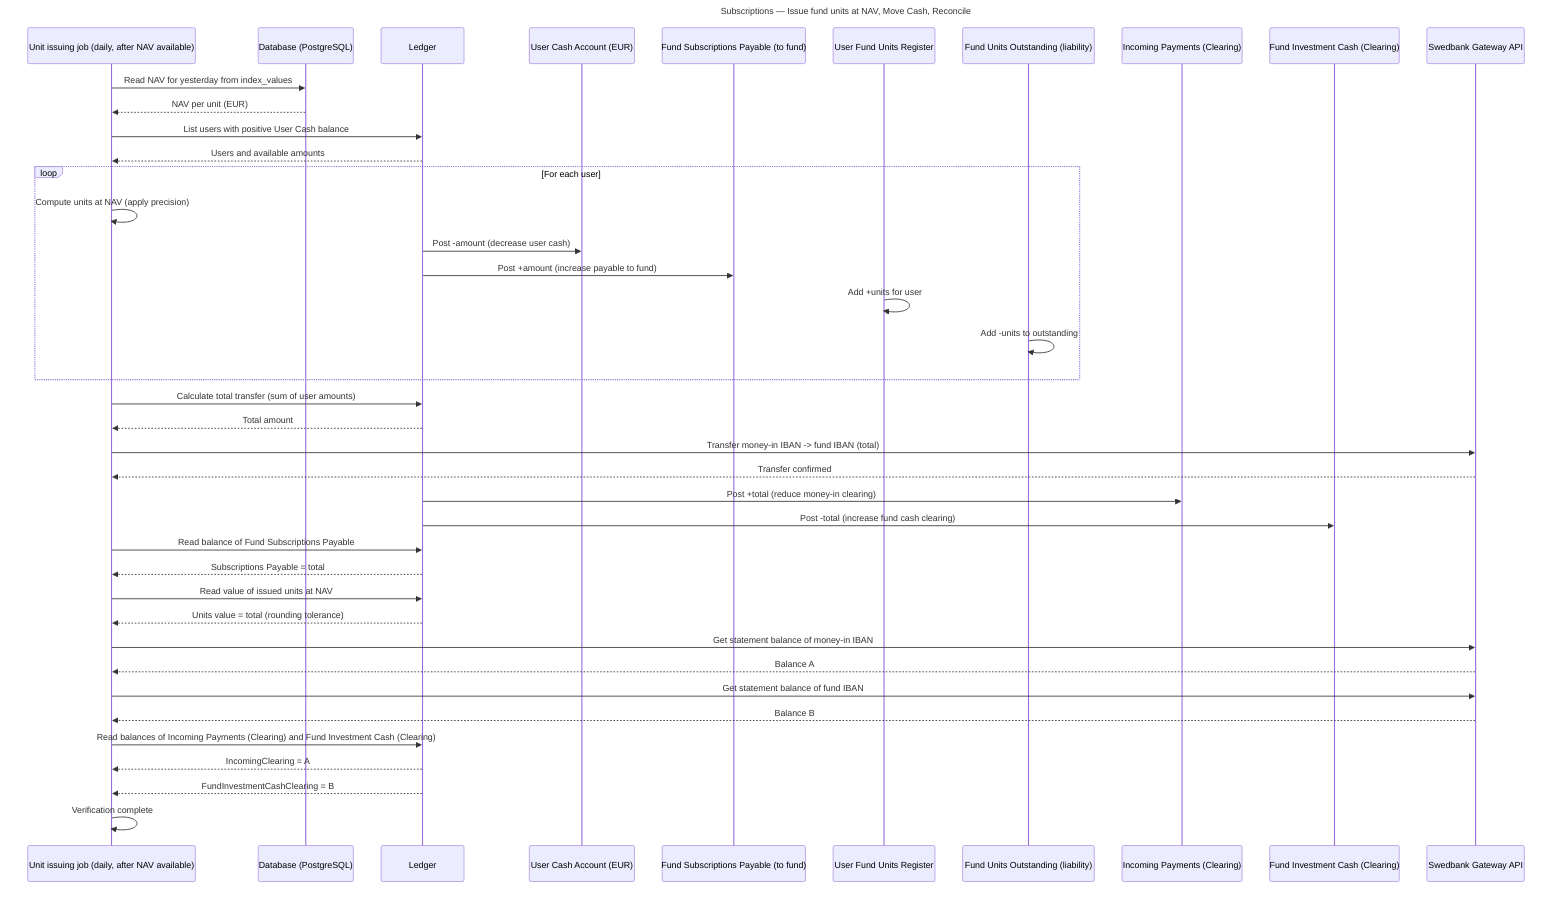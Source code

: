 sequenceDiagram
  title Subscriptions — Issue fund units at NAV, Move Cash, Reconcile

  participant InvestmentJob as Unit issuing job (daily, after NAV available)
  participant DB as Database (PostgreSQL)
  participant Ledger as Ledger
  participant UserCash as User Cash Account (EUR)
  participant Subscriptions as Fund Subscriptions Payable (to fund)
  participant UnitsUser as User Fund Units Register
  participant UnitsOut as Fund Units Outstanding (liability)
  participant IncomingClearing as Incoming Payments (Clearing)
  participant FundInvestmentCashClearing as Fund Investment Cash (Clearing)
  participant Swedbank as Swedbank Gateway API

%% 1) Read NAV
  InvestmentJob->>DB: Read NAV for yesterday from index_values
  DB-->>InvestmentJob: NAV per unit (EUR)

%% 2) Allocate units and post per user
  InvestmentJob->>Ledger: List users with positive User Cash balance
  Ledger-->>InvestmentJob: Users and available amounts
  loop For each user
    InvestmentJob->>InvestmentJob: Compute units at NAV (apply precision)
    Ledger->>UserCash: Post -amount (decrease user cash)
    Ledger->>Subscriptions: Post +amount (increase payable to fund)
    UnitsUser->>UnitsUser: Add +units for user
    UnitsOut->>UnitsOut: Add -units to outstanding
  end

%% 3) Transfer cash between IBANs
  InvestmentJob->>Ledger: Calculate total transfer (sum of user amounts)
  Ledger-->>InvestmentJob: Total amount
  InvestmentJob->>Swedbank: Transfer money‑in IBAN -> fund IBAN (total)
  Swedbank-->>InvestmentJob: Transfer confirmed

%% Mirror bank transfer in clearing accounts
  Ledger->>IncomingClearing: Post +total (reduce money‑in clearing)
  Ledger->>FundInvestmentCashClearing: Post -total (increase fund cash clearing)

%% 4) Reconciliation checks
  InvestmentJob->>Ledger: Read balance of Fund Subscriptions Payable
  Ledger-->>InvestmentJob: Subscriptions Payable = total
  InvestmentJob->>Ledger: Read value of issued units at NAV
  Ledger-->>InvestmentJob: Units value = total (rounding tolerance)
  InvestmentJob->>Swedbank: Get statement balance of money‑in IBAN
  Swedbank-->>InvestmentJob: Balance A
  InvestmentJob->>Swedbank: Get statement balance of fund IBAN
  Swedbank-->>InvestmentJob: Balance B
  InvestmentJob->>Ledger: Read balances of Incoming Payments (Clearing) and Fund Investment Cash (Clearing)
  Ledger-->>InvestmentJob: IncomingClearing = A
  Ledger-->>InvestmentJob: FundInvestmentCashClearing = B

  InvestmentJob->>InvestmentJob: Verification complete
